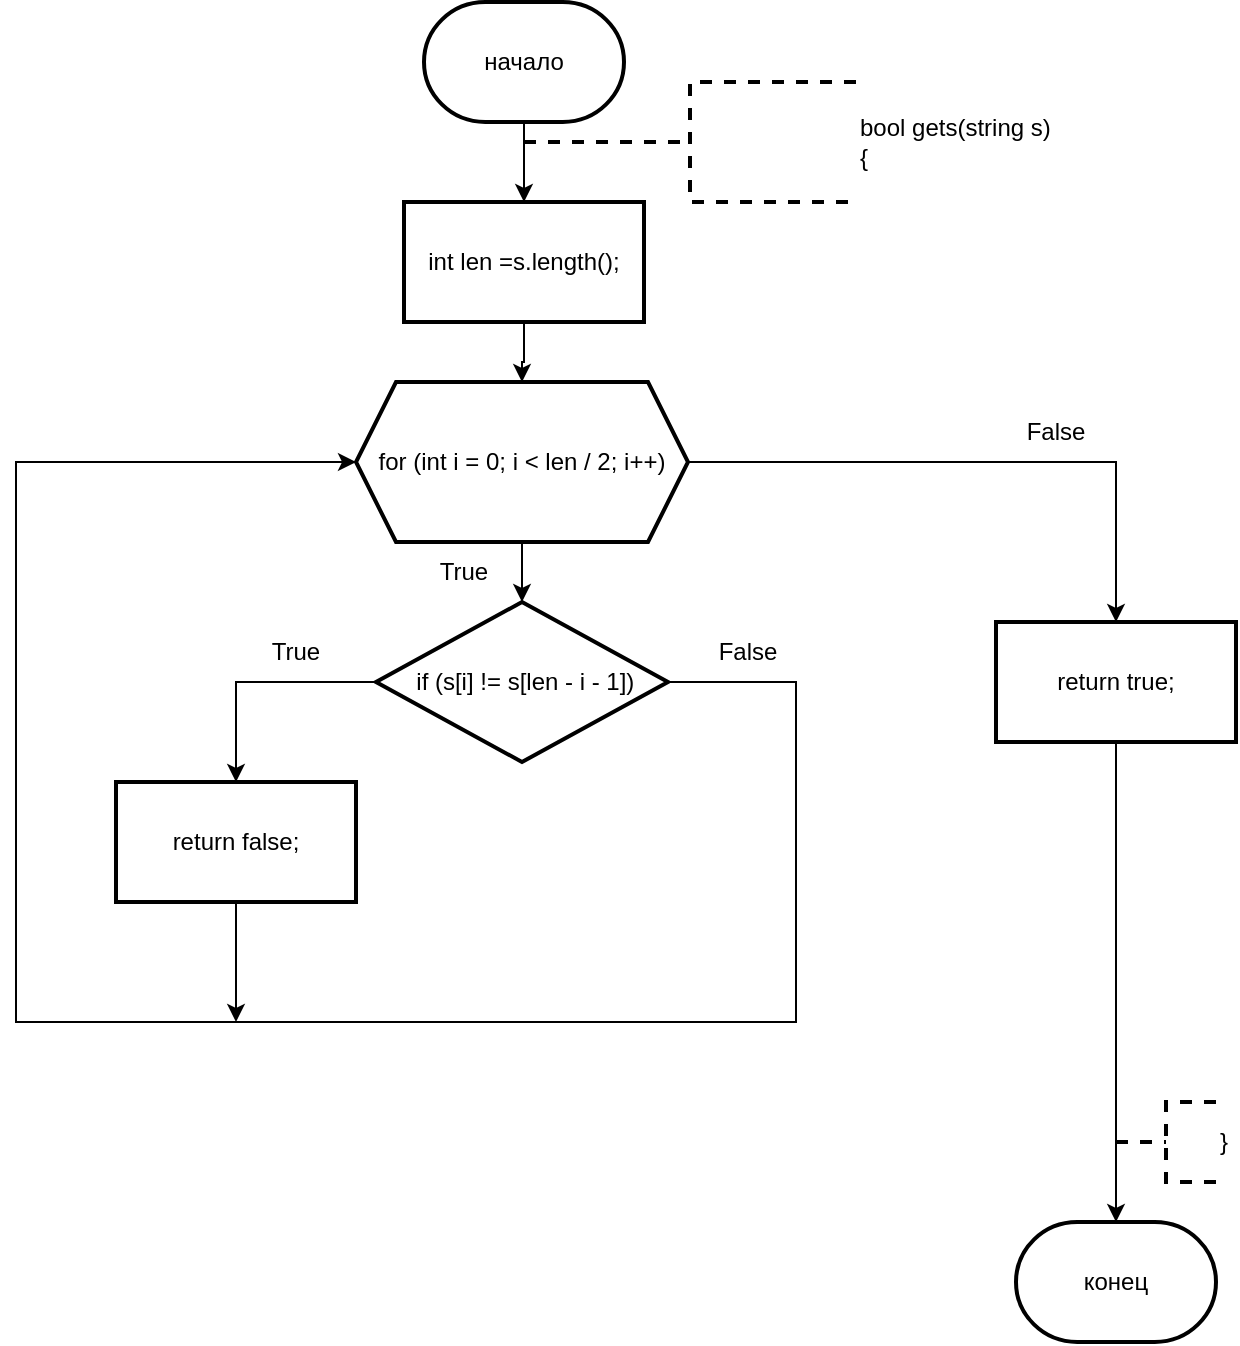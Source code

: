 <mxfile version="23.1.6" type="github">
  <diagram name="Страница — 1" id="QYtQcL5u40gvqQc4aAnL">
    <mxGraphModel dx="996" dy="559" grid="1" gridSize="10" guides="1" tooltips="1" connect="1" arrows="1" fold="1" page="1" pageScale="1" pageWidth="827" pageHeight="1169" math="0" shadow="0">
      <root>
        <mxCell id="0" />
        <mxCell id="1" parent="0" />
        <mxCell id="S-PdaXhprlgl-zrf-EEx-3" value="" style="edgeStyle=orthogonalEdgeStyle;rounded=0;orthogonalLoop=1;jettySize=auto;html=1;" edge="1" parent="1" source="S-PdaXhprlgl-zrf-EEx-1" target="S-PdaXhprlgl-zrf-EEx-2">
          <mxGeometry relative="1" as="geometry" />
        </mxCell>
        <mxCell id="S-PdaXhprlgl-zrf-EEx-1" value="начало" style="strokeWidth=2;html=1;shape=mxgraph.flowchart.terminator;whiteSpace=wrap;" vertex="1" parent="1">
          <mxGeometry x="364" y="20" width="100" height="60" as="geometry" />
        </mxCell>
        <mxCell id="S-PdaXhprlgl-zrf-EEx-6" value="" style="edgeStyle=orthogonalEdgeStyle;rounded=0;orthogonalLoop=1;jettySize=auto;html=1;" edge="1" parent="1" source="S-PdaXhprlgl-zrf-EEx-2" target="S-PdaXhprlgl-zrf-EEx-5">
          <mxGeometry relative="1" as="geometry" />
        </mxCell>
        <mxCell id="S-PdaXhprlgl-zrf-EEx-2" value="int len =s.length();" style="whiteSpace=wrap;html=1;strokeWidth=2;" vertex="1" parent="1">
          <mxGeometry x="354" y="120" width="120" height="60" as="geometry" />
        </mxCell>
        <mxCell id="S-PdaXhprlgl-zrf-EEx-4" value="bool gets(string s)&lt;br&gt;{" style="strokeWidth=2;html=1;shape=mxgraph.flowchart.annotation_2;align=left;labelPosition=right;pointerEvents=1;dashed=1;" vertex="1" parent="1">
          <mxGeometry x="414" y="60" width="166" height="60" as="geometry" />
        </mxCell>
        <mxCell id="S-PdaXhprlgl-zrf-EEx-8" value="" style="edgeStyle=orthogonalEdgeStyle;rounded=0;orthogonalLoop=1;jettySize=auto;html=1;" edge="1" parent="1" source="S-PdaXhprlgl-zrf-EEx-5" target="S-PdaXhprlgl-zrf-EEx-7">
          <mxGeometry relative="1" as="geometry" />
        </mxCell>
        <mxCell id="S-PdaXhprlgl-zrf-EEx-14" value="" style="edgeStyle=orthogonalEdgeStyle;rounded=0;orthogonalLoop=1;jettySize=auto;html=1;" edge="1" parent="1" source="S-PdaXhprlgl-zrf-EEx-5" target="S-PdaXhprlgl-zrf-EEx-13">
          <mxGeometry relative="1" as="geometry" />
        </mxCell>
        <mxCell id="S-PdaXhprlgl-zrf-EEx-5" value="for (int i = 0; i &amp;lt; len / 2; i++)" style="shape=hexagon;perimeter=hexagonPerimeter2;whiteSpace=wrap;html=1;fixedSize=1;strokeWidth=2;" vertex="1" parent="1">
          <mxGeometry x="330" y="210" width="166" height="80" as="geometry" />
        </mxCell>
        <mxCell id="S-PdaXhprlgl-zrf-EEx-10" value="" style="edgeStyle=orthogonalEdgeStyle;rounded=0;orthogonalLoop=1;jettySize=auto;html=1;" edge="1" parent="1" source="S-PdaXhprlgl-zrf-EEx-7" target="S-PdaXhprlgl-zrf-EEx-9">
          <mxGeometry relative="1" as="geometry" />
        </mxCell>
        <mxCell id="S-PdaXhprlgl-zrf-EEx-11" style="edgeStyle=orthogonalEdgeStyle;rounded=0;orthogonalLoop=1;jettySize=auto;html=1;exitX=1;exitY=0.5;exitDx=0;exitDy=0;entryX=0;entryY=0.5;entryDx=0;entryDy=0;" edge="1" parent="1" source="S-PdaXhprlgl-zrf-EEx-7" target="S-PdaXhprlgl-zrf-EEx-5">
          <mxGeometry relative="1" as="geometry">
            <Array as="points">
              <mxPoint x="550" y="360" />
              <mxPoint x="550" y="530" />
              <mxPoint x="160" y="530" />
              <mxPoint x="160" y="250" />
            </Array>
          </mxGeometry>
        </mxCell>
        <mxCell id="S-PdaXhprlgl-zrf-EEx-7" value="&amp;nbsp;if (s[i] != s[len - i - 1])" style="rhombus;whiteSpace=wrap;html=1;strokeWidth=2;" vertex="1" parent="1">
          <mxGeometry x="340" y="320" width="146" height="80" as="geometry" />
        </mxCell>
        <mxCell id="S-PdaXhprlgl-zrf-EEx-12" style="edgeStyle=orthogonalEdgeStyle;rounded=0;orthogonalLoop=1;jettySize=auto;html=1;exitX=0.5;exitY=1;exitDx=0;exitDy=0;" edge="1" parent="1" source="S-PdaXhprlgl-zrf-EEx-9">
          <mxGeometry relative="1" as="geometry">
            <mxPoint x="270" y="530" as="targetPoint" />
          </mxGeometry>
        </mxCell>
        <mxCell id="S-PdaXhprlgl-zrf-EEx-9" value="return false;" style="whiteSpace=wrap;html=1;strokeWidth=2;" vertex="1" parent="1">
          <mxGeometry x="210" y="410" width="120" height="60" as="geometry" />
        </mxCell>
        <mxCell id="S-PdaXhprlgl-zrf-EEx-13" value="return true;" style="whiteSpace=wrap;html=1;strokeWidth=2;" vertex="1" parent="1">
          <mxGeometry x="650" y="330" width="120" height="60" as="geometry" />
        </mxCell>
        <mxCell id="S-PdaXhprlgl-zrf-EEx-15" value="True" style="text;html=1;align=center;verticalAlign=middle;whiteSpace=wrap;rounded=0;" vertex="1" parent="1">
          <mxGeometry x="270" y="330" width="60" height="30" as="geometry" />
        </mxCell>
        <mxCell id="S-PdaXhprlgl-zrf-EEx-16" value="False" style="text;html=1;align=center;verticalAlign=middle;whiteSpace=wrap;rounded=0;" vertex="1" parent="1">
          <mxGeometry x="496" y="330" width="60" height="30" as="geometry" />
        </mxCell>
        <mxCell id="S-PdaXhprlgl-zrf-EEx-17" value="True" style="text;html=1;align=center;verticalAlign=middle;whiteSpace=wrap;rounded=0;" vertex="1" parent="1">
          <mxGeometry x="354" y="290" width="60" height="30" as="geometry" />
        </mxCell>
        <mxCell id="S-PdaXhprlgl-zrf-EEx-18" value="False" style="text;html=1;align=center;verticalAlign=middle;whiteSpace=wrap;rounded=0;" vertex="1" parent="1">
          <mxGeometry x="650" y="220" width="60" height="30" as="geometry" />
        </mxCell>
        <mxCell id="S-PdaXhprlgl-zrf-EEx-19" value="конец" style="strokeWidth=2;html=1;shape=mxgraph.flowchart.terminator;whiteSpace=wrap;" vertex="1" parent="1">
          <mxGeometry x="660" y="630" width="100" height="60" as="geometry" />
        </mxCell>
        <mxCell id="S-PdaXhprlgl-zrf-EEx-20" style="edgeStyle=orthogonalEdgeStyle;rounded=0;orthogonalLoop=1;jettySize=auto;html=1;exitX=0.5;exitY=1;exitDx=0;exitDy=0;entryX=0.5;entryY=0;entryDx=0;entryDy=0;entryPerimeter=0;" edge="1" parent="1" source="S-PdaXhprlgl-zrf-EEx-13" target="S-PdaXhprlgl-zrf-EEx-19">
          <mxGeometry relative="1" as="geometry" />
        </mxCell>
        <mxCell id="S-PdaXhprlgl-zrf-EEx-21" value="}" style="strokeWidth=2;html=1;shape=mxgraph.flowchart.annotation_2;align=left;labelPosition=right;pointerEvents=1;dashed=1;" vertex="1" parent="1">
          <mxGeometry x="710" y="570" width="50" height="40" as="geometry" />
        </mxCell>
      </root>
    </mxGraphModel>
  </diagram>
</mxfile>
